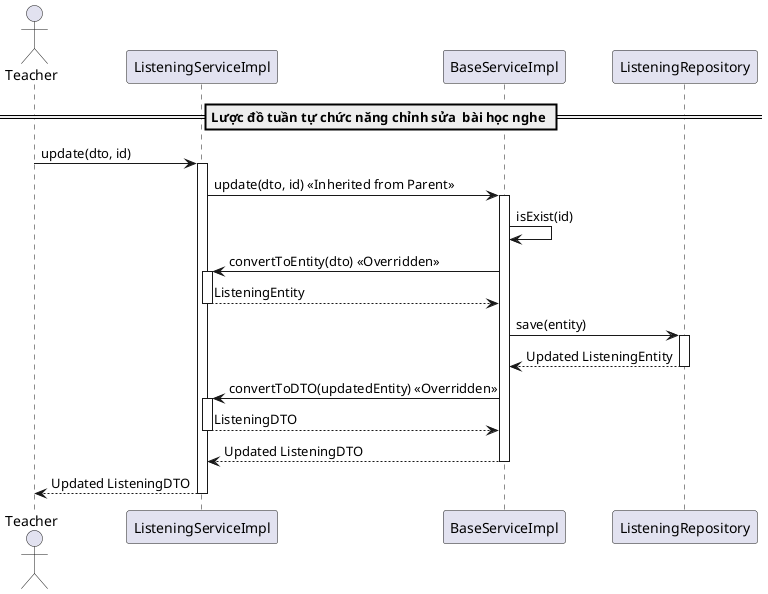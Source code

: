 @startuml updateListening

actor Teacher
participant "ListeningServiceImpl" as ListeningService
participant "BaseServiceImpl" as BaseService
participant "ListeningRepository" as Repository

== Lược đồ tuần tự chức năng chỉnh sửa  bài học nghe ==
Teacher -> ListeningService: update(dto, id)
activate ListeningService

ListeningService -> BaseService: update(dto, id) << Inherited from Parent >>
activate BaseService

BaseService -> BaseService: isExist(id)
BaseService -> ListeningService: convertToEntity(dto) << Overridden >>
activate ListeningService
ListeningService --> BaseService: ListeningEntity
deactivate ListeningService

BaseService -> Repository: save(entity)
activate Repository
Repository --> BaseService: Updated ListeningEntity
deactivate Repository

BaseService -> ListeningService: convertToDTO(updatedEntity) << Overridden >>
activate ListeningService
ListeningService --> BaseService: ListeningDTO
deactivate ListeningService

BaseService --> ListeningService: Updated ListeningDTO
deactivate BaseService

ListeningService --> Teacher: Updated ListeningDTO
deactivate ListeningService

@enduml
